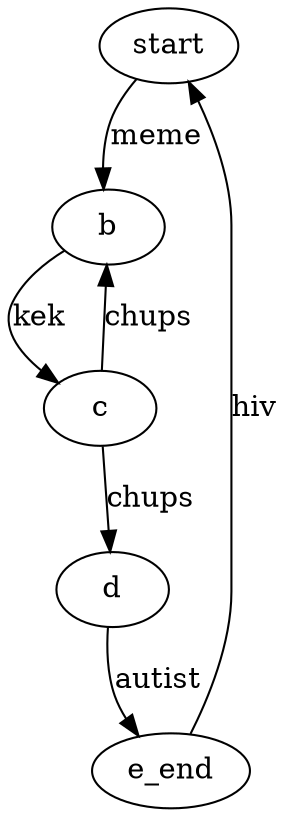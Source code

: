 digraph graphname { 
                start -> b [label="meme"]; 
                b -> c [label="kek"];
                c -> d [label="chups"];
                c -> b [label="chups"];
                d -> e_end[label="autist"];
                e_end -> start [label="hiv"];
        }
